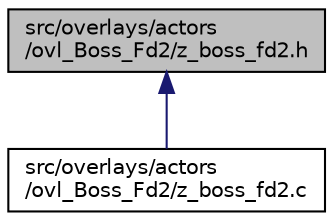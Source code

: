 digraph "src/overlays/actors/ovl_Boss_Fd2/z_boss_fd2.h"
{
 // LATEX_PDF_SIZE
  edge [fontname="Helvetica",fontsize="10",labelfontname="Helvetica",labelfontsize="10"];
  node [fontname="Helvetica",fontsize="10",shape=record];
  Node1 [label="src/overlays/actors\l/ovl_Boss_Fd2/z_boss_fd2.h",height=0.2,width=0.4,color="black", fillcolor="grey75", style="filled", fontcolor="black",tooltip=" "];
  Node1 -> Node2 [dir="back",color="midnightblue",fontsize="10",style="solid",fontname="Helvetica"];
  Node2 [label="src/overlays/actors\l/ovl_Boss_Fd2/z_boss_fd2.c",height=0.2,width=0.4,color="black", fillcolor="white", style="filled",URL="$d4/d7f/z__boss__fd2_8c.html",tooltip=" "];
}
